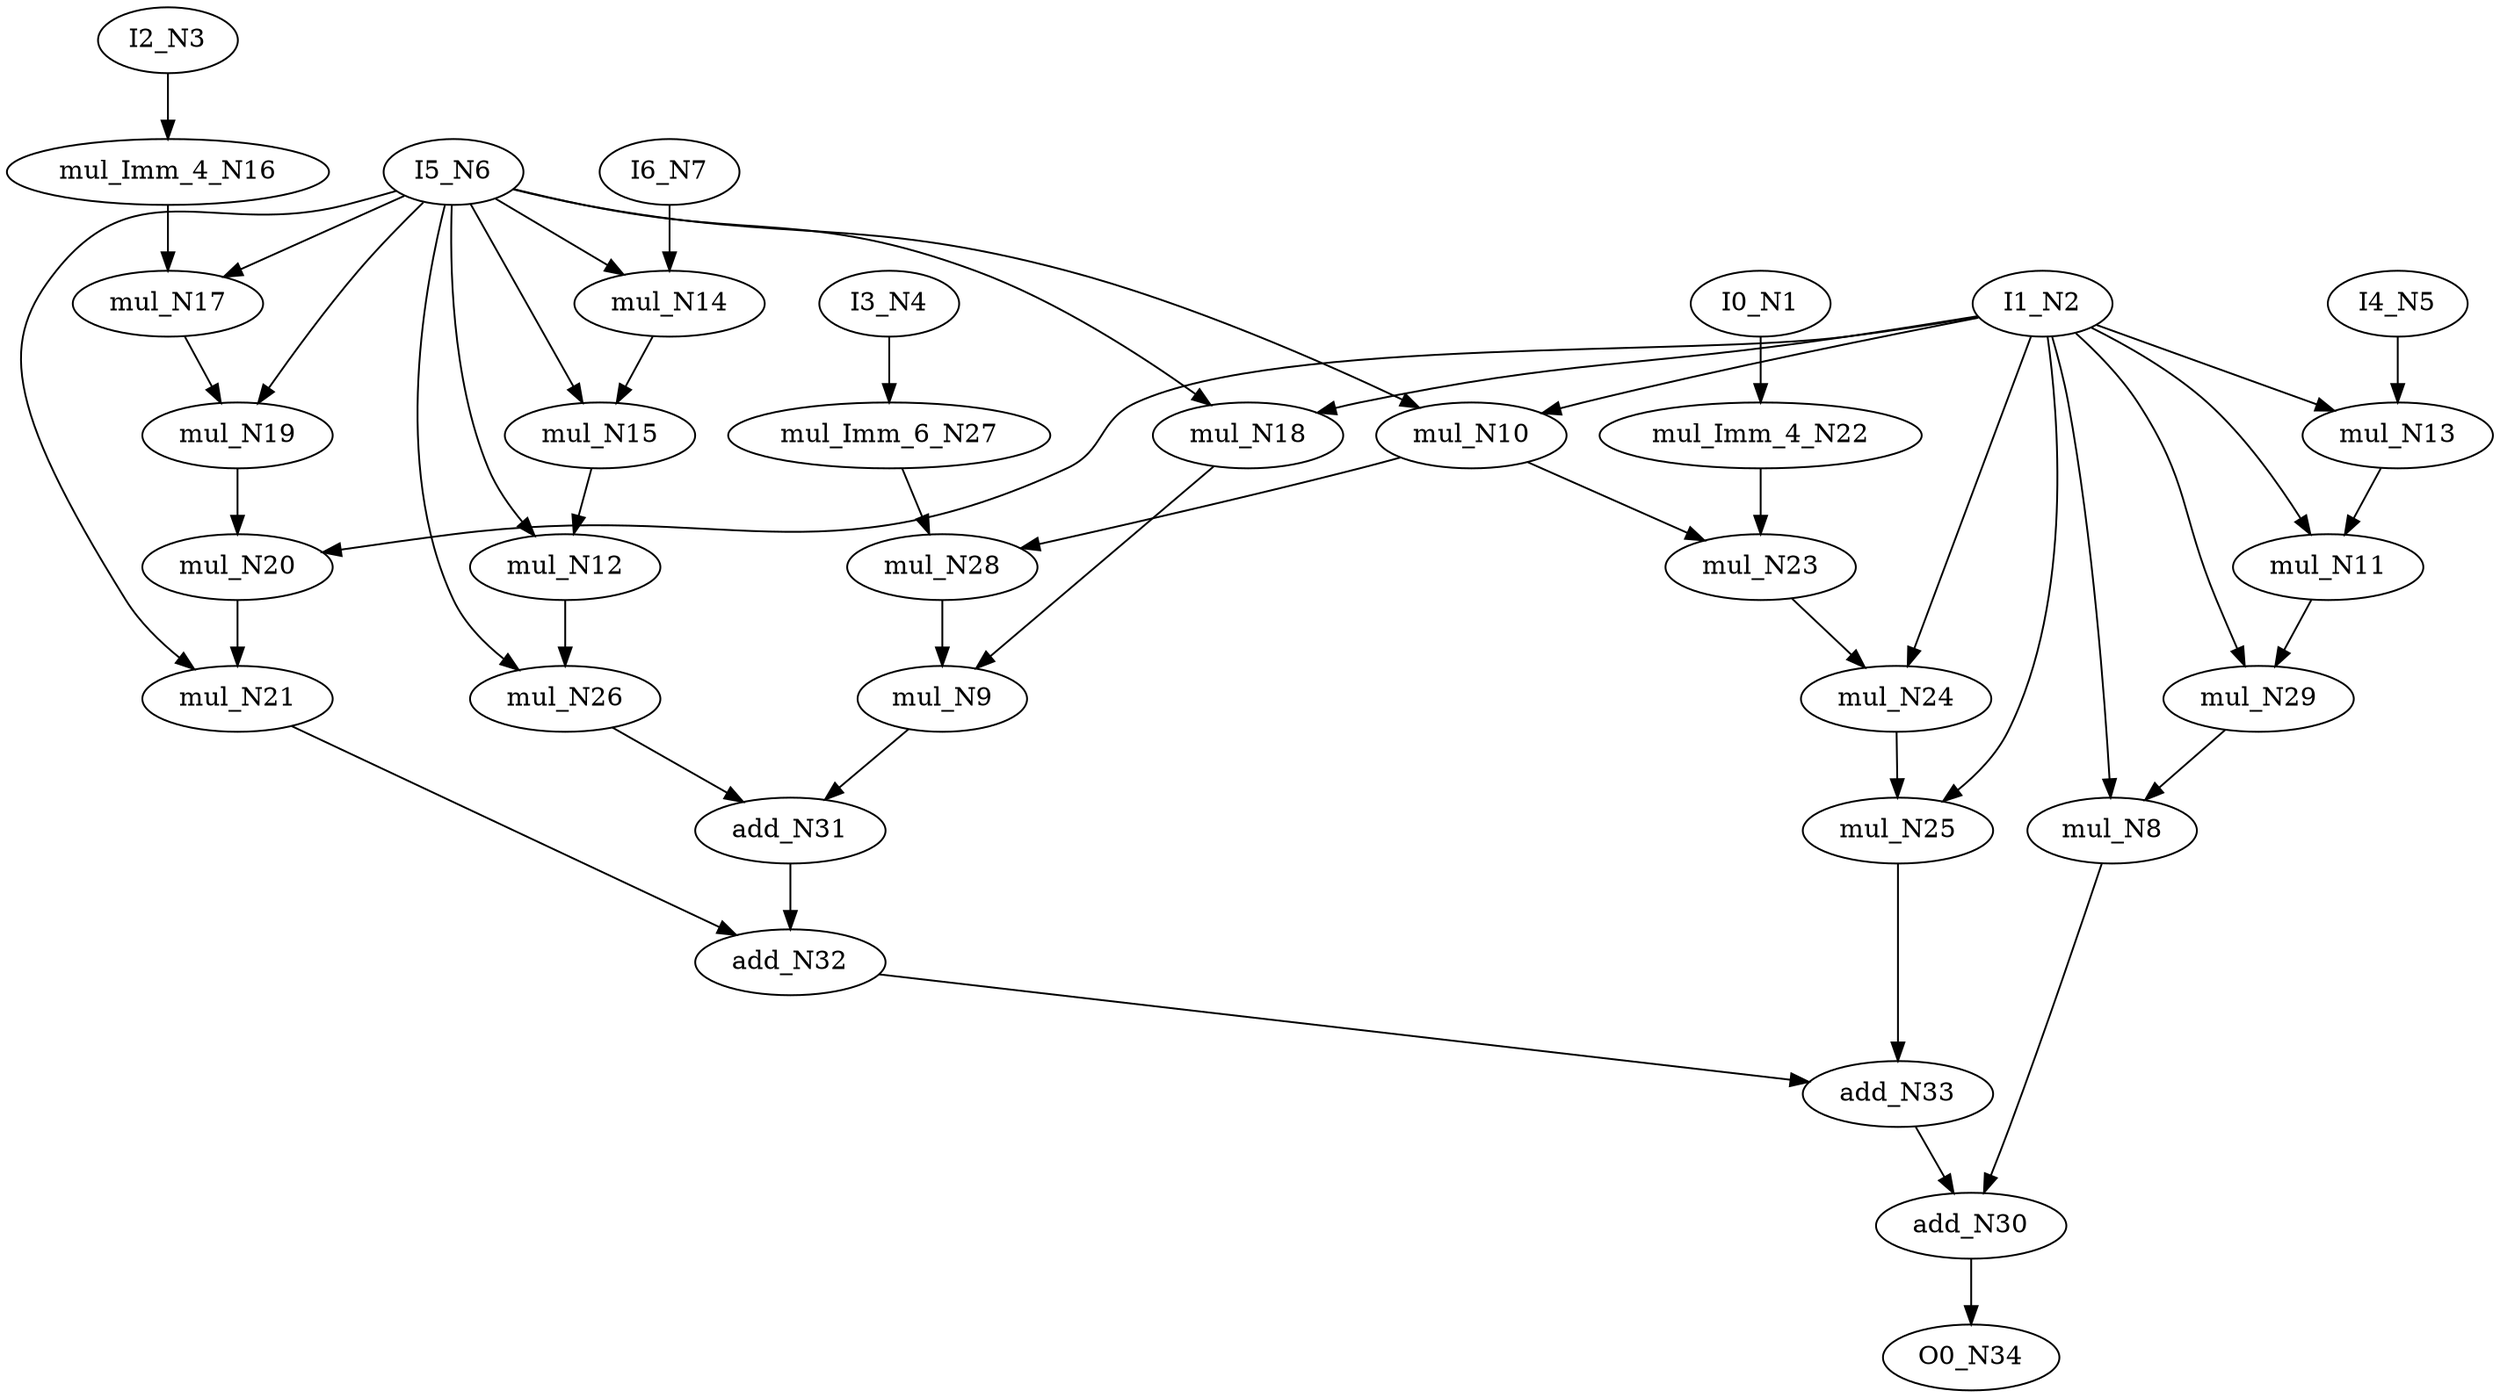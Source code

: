 digraph graphname {
N29 [color="black", ntype="operation", label="mul_N29"];
N28 [color="black", ntype="operation", label="mul_N28"];
N23 [color="black", ntype="operation", label="mul_N23"];
N22 [color="black", ntype="operation", label="mul_Imm_4_N22"];
N21 [color="black", ntype="operation", label="mul_N21"];
N20 [color="black", ntype="operation", label="mul_N20"];
N27 [color="black", ntype="operation", label="mul_Imm_6_N27"];
N26 [color="black", ntype="operation", label="mul_N26"];
N25 [color="black", ntype="operation", label="mul_N25"];
N24 [color="black", ntype="operation", label="mul_N24"];
N8 [color="black", ntype="operation", label="mul_N8"];
N9 [color="black", ntype="operation", label="mul_N9"];
N1 [color="black", ntype="invar", label="I0_N1"];
N2 [color="black", ntype="invar", label="I1_N2"];
N3 [color="black", ntype="invar", label="I2_N3"];
N4 [color="black", ntype="invar", label="I3_N4"];
N5 [color="black", ntype="invar", label="I4_N5"];
N6 [color="black", ntype="invar", label="I5_N6"];
N7 [color="black", ntype="invar", label="I6_N7"];
N12 [color="black", ntype="operation", label="mul_N12"];
N13 [color="black", ntype="operation", label="mul_N13"];
N10 [color="black", ntype="operation", label="mul_N10"];
N11 [color="black", ntype="operation", label="mul_N11"];
N16 [color="black", ntype="operation", label="mul_Imm_4_N16"];
N17 [color="black", ntype="operation", label="mul_N17"];
N14 [color="black", ntype="operation", label="mul_N14"];
N15 [color="black", ntype="operation", label="mul_N15"];
N18 [color="black", ntype="operation", label="mul_N18"];
N19 [color="black", ntype="operation", label="mul_N19"];
N30 [color="black", ntype="operation", label="add_N30"];
N31 [color="black", ntype="operation", label="add_N31"];
N32 [color="black", ntype="operation", label="add_N32"];
N33 [color="black", ntype="operation", label="add_N33"];
N34 [color="black", ntype="outvar", label="O0_N34"];
N29 -> N8;
N28 -> N9;
N23 -> N24;
N22 -> N23;
N21 -> N32;
N20 -> N21;
N27 -> N28;
N26 -> N31;
N25 -> N33;
N24 -> N25;
N8 -> N30;
N9 -> N31;
N1 -> N22;
N2 -> N8;
N2 -> N18;
N2 -> N13;
N2 -> N25;
N2 -> N10;
N2 -> N20;
N2 -> N29;
N2 -> N11;
N2 -> N24;
N3 -> N16;
N4 -> N27;
N5 -> N13;
N6 -> N26;
N6 -> N18;
N6 -> N19;
N6 -> N17;
N6 -> N14;
N6 -> N15;
N6 -> N21;
N6 -> N10;
N6 -> N12;
N7 -> N14;
N12 -> N26;
N13 -> N11;
N10 -> N23;
N10 -> N28;
N11 -> N29;
N16 -> N17;
N17 -> N19;
N14 -> N15;
N15 -> N12;
N18 -> N9;
N19 -> N20;
N30 -> N34;
N31 -> N32;
N32 -> N33;
N33 -> N30;
}
